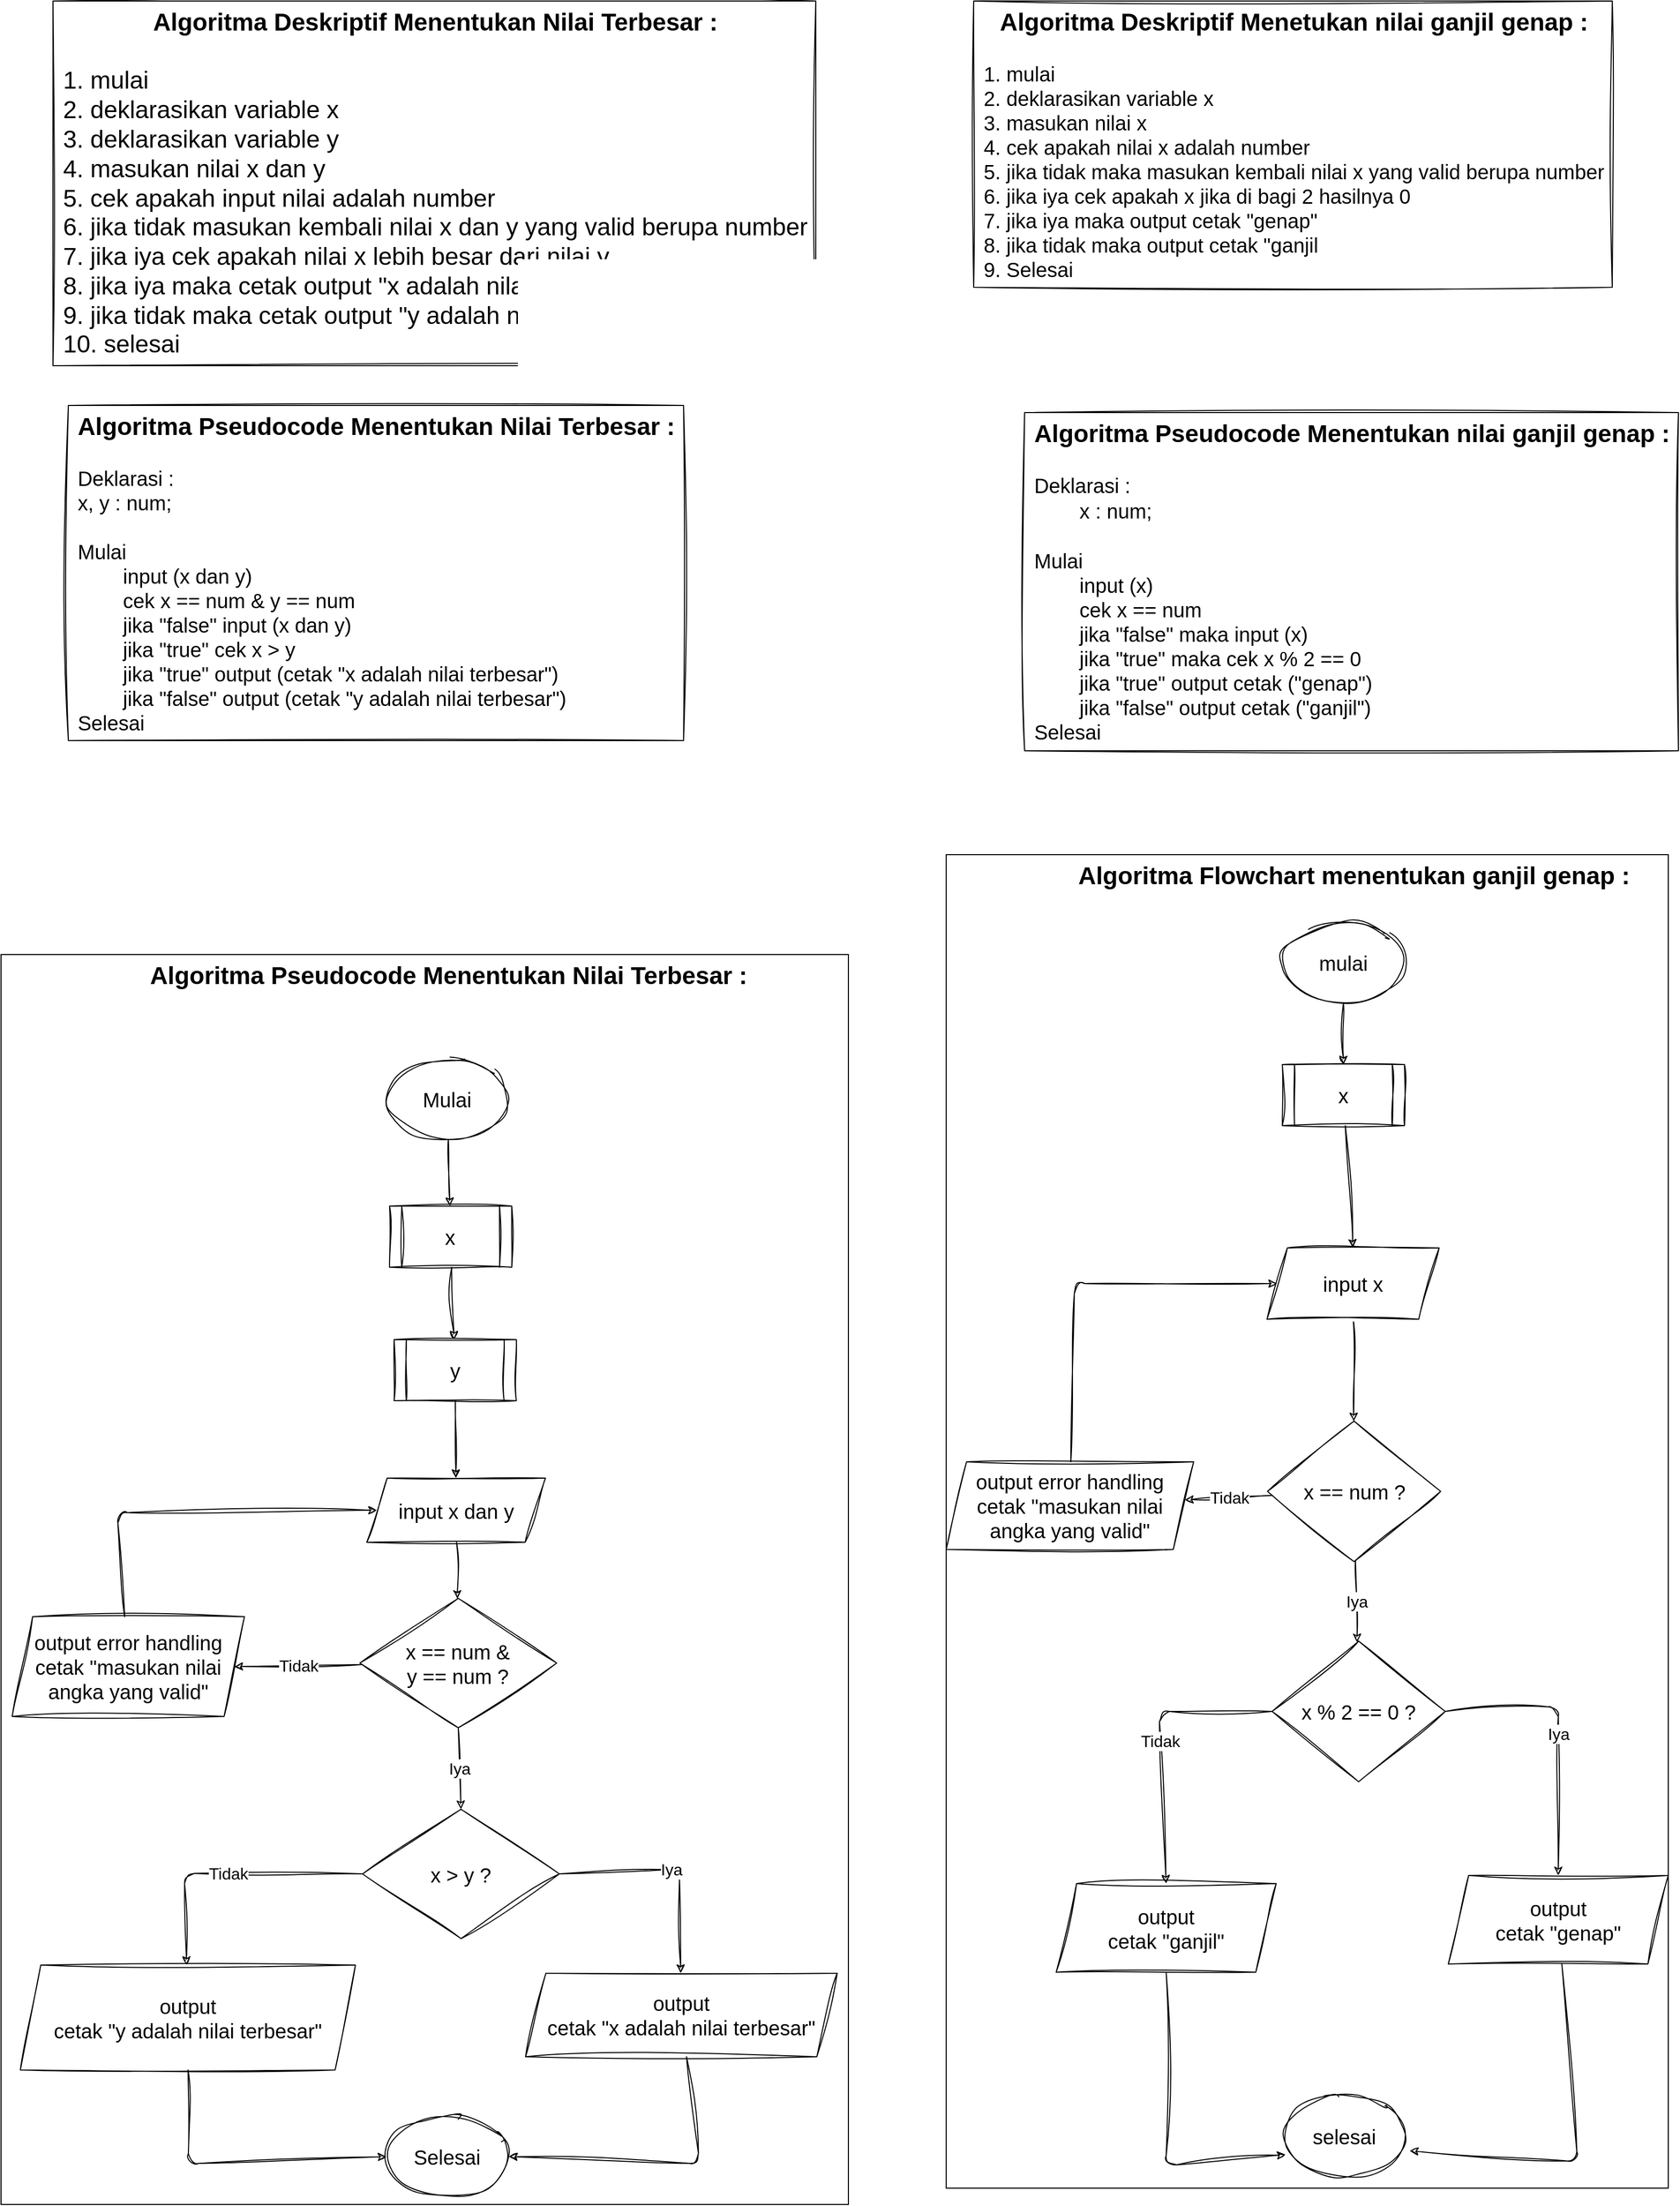<mxfile>
    <diagram id="IgUMOur1TlqYA0e4b4XV" name="page-1">
        <mxGraphModel dx="1851" dy="1227" grid="0" gridSize="10" guides="1" tooltips="1" connect="1" arrows="1" fold="1" page="1" pageScale="1" pageWidth="850" pageHeight="1100" math="0" shadow="0">
            <root>
                <mxCell id="0"/>
                <mxCell id="1" parent="0"/>
                <mxCell id="Iu7elVV2P66PyxeBPG_O-1" value="&lt;font style=&quot;font-size: 24px;&quot; face=&quot;Helvetica&quot;&gt;&lt;b&gt;Algoritma Deskriptif Menentukan Nilai Terbesar :&lt;br&gt;&lt;/b&gt;&lt;br&gt;&lt;div style=&quot;text-align: left;&quot;&gt;1. mulai&lt;/div&gt;&lt;div style=&quot;text-align: left;&quot;&gt;2. deklarasikan variable x&lt;/div&gt;&lt;div style=&quot;text-align: left;&quot;&gt;3. deklarasikan variable y&lt;/div&gt;&lt;div style=&quot;text-align: left;&quot;&gt;4. masukan nilai x dan y&lt;/div&gt;&lt;div style=&quot;text-align: left;&quot;&gt;5. cek apakah input nilai adalah number&lt;/div&gt;&lt;div style=&quot;text-align: left;&quot;&gt;6. jika tidak masukan kembali nilai x dan y yang valid berupa number&lt;/div&gt;&lt;div style=&quot;text-align: left;&quot;&gt;&lt;span style=&quot;background-color: initial;&quot;&gt;7. jika iya cek apakah nilai x lebih besar dari nilai y&lt;/span&gt;&lt;br&gt;&lt;/div&gt;&lt;div style=&quot;text-align: left;&quot;&gt;8. jika iya maka cetak output &quot;x adalah nilai terbesar&quot;&lt;/div&gt;&lt;div style=&quot;text-align: left;&quot;&gt;9. jika tidak maka cetak output &quot;y adalah nilai terbesar&quot;&lt;/div&gt;&lt;div style=&quot;text-align: left;&quot;&gt;10. selesai&lt;/div&gt;&lt;/font&gt;" style="text;html=1;align=center;verticalAlign=middle;resizable=0;points=[];autosize=1;strokeColor=default;fillColor=none;fontSize=20;fontFamily=Architects Daughter;sketch=1;hachureGap=4;jiggle=2;curveFitting=1;fontSource=https%3A%2F%2Ffonts.googleapis.com%2Fcss%3Ffamily%3DArchitects%2BDaughter;" parent="1" vertex="1">
                    <mxGeometry x="67" y="23" width="749" height="358" as="geometry"/>
                </mxCell>
                <mxCell id="Iu7elVV2P66PyxeBPG_O-2" value="&lt;b style=&quot;font-size: 24px;&quot;&gt;Algoritma Pseudocode Menentukan Nilai Terbesar :&lt;br&gt;&lt;/b&gt;&lt;br&gt;&lt;div style=&quot;text-align: left;&quot;&gt;Deklarasi :&lt;br style=&quot;border-color: var(--border-color);&quot;&gt;&lt;span style=&quot;border-color: var(--border-color);&quot;&gt;&#9;&lt;/span&gt;x, y : num;&lt;br style=&quot;border-color: var(--border-color);&quot;&gt;&lt;br style=&quot;border-color: var(--border-color);&quot;&gt;Mulai&lt;br style=&quot;border-color: var(--border-color);&quot;&gt;&lt;span style=&quot;border-color: var(--border-color);&quot;&gt;&#9;&lt;/span&gt;&lt;span style=&quot;white-space: pre;&quot;&gt;&#9;&lt;/span&gt;input (x dan y)&lt;br style=&quot;border-color: var(--border-color);&quot;&gt;&lt;span style=&quot;border-color: var(--border-color);&quot;&gt;&#9;&lt;/span&gt;&lt;span style=&quot;white-space: pre;&quot;&gt;&#9;&lt;/span&gt;cek x == num &amp;amp; y == num&lt;br style=&quot;border-color: var(--border-color);&quot;&gt;&lt;span style=&quot;white-space: pre;&quot;&gt;&#9;&lt;/span&gt;jika &quot;false&quot; input (x dan y)&lt;br style=&quot;border-color: var(--border-color);&quot;&gt;&lt;span style=&quot;white-space: pre;&quot;&gt;&#9;&lt;/span&gt;jika &quot;true&quot; cek x &amp;gt; y&lt;br style=&quot;border-color: var(--border-color);&quot;&gt;&lt;span style=&quot;border-color: var(--border-color);&quot;&gt;&lt;/span&gt;&lt;span style=&quot;white-space: pre;&quot;&gt;&#9;&lt;/span&gt;jika &quot;true&quot; output (cetak &quot;x adalah nilai terbesar&quot;)&lt;br style=&quot;border-color: var(--border-color);&quot;&gt;&lt;span style=&quot;border-color: var(--border-color);&quot;&gt;&lt;/span&gt;&lt;span style=&quot;white-space: pre;&quot;&gt;&#9;&lt;/span&gt;jika &quot;false&quot; output (cetak &quot;y adalah nilai terbesar&quot;)&lt;br style=&quot;border-color: var(--border-color);&quot;&gt;Selesai&lt;br&gt;&lt;/div&gt;" style="text;html=1;align=center;verticalAlign=middle;resizable=0;points=[];autosize=1;strokeColor=default;fillColor=none;fontSize=20;fontFamily=Helvetica;sketch=1;hachureGap=4;jiggle=2;curveFitting=1;fontSource=https%3A%2F%2Ffonts.googleapis.com%2Fcss%3Ffamily%3DArchitects%2BDaughter;" parent="1" vertex="1">
                    <mxGeometry x="82.13" y="420" width="604" height="329" as="geometry"/>
                </mxCell>
                <mxCell id="KxriSq-2_5h9siK2SVVC-1" value="&lt;font style=&quot;border-color: var(--border-color); font-family: Helvetica; font-size: 24px;&quot;&gt;&lt;b&gt;Algoritma Deskriptif Menetukan nilai ganjil genap :&lt;br style=&quot;border-color: var(--border-color);&quot;&gt;&lt;/b&gt;&lt;/font&gt;&lt;br style=&quot;border-color: var(--border-color); font-family: Helvetica;&quot;&gt;&lt;div style=&quot;border-color: var(--border-color); font-family: Helvetica; text-align: left;&quot;&gt;1. mulai&lt;/div&gt;&lt;div style=&quot;border-color: var(--border-color); font-family: Helvetica; text-align: left;&quot;&gt;2. deklarasikan variable x&lt;/div&gt;&lt;div style=&quot;border-color: var(--border-color); font-family: Helvetica; text-align: left;&quot;&gt;3. masukan nilai x&lt;/div&gt;&lt;div style=&quot;border-color: var(--border-color); font-family: Helvetica; text-align: left;&quot;&gt;4. cek apakah nilai x adalah number&lt;/div&gt;&lt;div style=&quot;border-color: var(--border-color); font-family: Helvetica; text-align: left;&quot;&gt;5. jika tidak maka masukan kembali nilai x yang valid berupa number&lt;/div&gt;&lt;div style=&quot;border-color: var(--border-color); font-family: Helvetica; text-align: left;&quot;&gt;6. jika iya cek apakah x jika di bagi 2 hasilnya 0&lt;/div&gt;&lt;div style=&quot;border-color: var(--border-color); font-family: Helvetica; text-align: left;&quot;&gt;7. jika iya maka output cetak &quot;genap&quot;&lt;/div&gt;&lt;div style=&quot;border-color: var(--border-color); font-family: Helvetica; text-align: left;&quot;&gt;8. jika tidak maka output cetak &quot;ganjil&lt;/div&gt;&lt;div style=&quot;border-color: var(--border-color); font-family: Helvetica; text-align: left;&quot;&gt;9. Selesai&lt;/div&gt;" style="text;html=1;align=center;verticalAlign=middle;resizable=0;points=[];autosize=1;strokeColor=default;fillColor=none;fontSize=20;fontFamily=Architects Daughter;sketch=1;hachureGap=4;jiggle=2;curveFitting=1;fontSource=https%3A%2F%2Ffonts.googleapis.com%2Fcss%3Ffamily%3DArchitects%2BDaughter;" parent="1" vertex="1">
                    <mxGeometry x="971" y="23" width="627" height="281" as="geometry"/>
                </mxCell>
                <mxCell id="_5mfeIYPOjXKl39lDaHY-1" value="&lt;b style=&quot;border-color: var(--border-color); font-family: Helvetica; text-align: left; font-size: 24px;&quot;&gt;Algoritma Pseudocode Menentukan nilai ganjil genap :&lt;br style=&quot;border-color: var(--border-color);&quot;&gt;&lt;/b&gt;&lt;br style=&quot;border-color: var(--border-color); font-family: Helvetica; text-align: left;&quot;&gt;&lt;div style=&quot;text-align: left;&quot;&gt;&lt;span style=&quot;font-family: Helvetica; background-color: initial;&quot;&gt;Deklarasi :&lt;/span&gt;&lt;/div&gt;&lt;span style=&quot;border-color: var(--border-color); font-family: Helvetica;&quot;&gt;&lt;div style=&quot;text-align: left;&quot;&gt;&lt;span style=&quot;background-color: initial;&quot;&gt;&lt;span style=&quot;white-space: pre;&quot;&gt;&#9;&lt;/span&gt;x : num;&lt;/span&gt;&lt;/div&gt;&#9;&lt;/span&gt;&lt;div style=&quot;text-align: left;&quot;&gt;&lt;font face=&quot;Helvetica&quot;&gt;&lt;br&gt;&lt;/font&gt;&lt;/div&gt;&lt;span style=&quot;font-family: Helvetica;&quot;&gt;&lt;div style=&quot;text-align: left;&quot;&gt;&lt;span style=&quot;background-color: initial;&quot;&gt;Mulai&lt;/span&gt;&lt;/div&gt;&lt;/span&gt;&lt;span style=&quot;border-color: var(--border-color); font-family: Helvetica;&quot;&gt;&lt;div style=&quot;text-align: left;&quot;&gt;&lt;span style=&quot;background-color: initial;&quot;&gt;&lt;span style=&quot;white-space: pre;&quot;&gt;&#9;&lt;/span&gt;input (x)&lt;/span&gt;&lt;/div&gt;&#9;&lt;/span&gt;&lt;span style=&quot;border-color: var(--border-color); font-family: Helvetica;&quot;&gt;&lt;div style=&quot;text-align: left;&quot;&gt;&lt;span style=&quot;background-color: initial;&quot;&gt;&lt;span style=&quot;white-space: pre;&quot;&gt;&#9;&lt;/span&gt;cek x == num&lt;/span&gt;&lt;/div&gt;&#9;&lt;/span&gt;&lt;span style=&quot;border-color: var(--border-color); font-family: Helvetica;&quot;&gt;&lt;div style=&quot;text-align: left;&quot;&gt;&lt;span style=&quot;background-color: initial;&quot;&gt;&lt;span style=&quot;white-space: pre;&quot;&gt;&#9;&lt;/span&gt;jika &quot;false&quot; maka input (x)&lt;/span&gt;&lt;/div&gt;&#9;&lt;/span&gt;&lt;span style=&quot;border-color: var(--border-color); font-family: Helvetica;&quot;&gt;&lt;div style=&quot;text-align: left;&quot;&gt;&lt;span style=&quot;background-color: initial;&quot;&gt;&lt;span style=&quot;white-space: pre;&quot;&gt;&#9;&lt;/span&gt;jika &quot;true&quot; maka cek x % 2 == 0&lt;/span&gt;&lt;/div&gt;&#9;&lt;/span&gt;&lt;span style=&quot;border-color: var(--border-color); font-family: Helvetica;&quot;&gt;&lt;div style=&quot;text-align: left;&quot;&gt;&lt;span style=&quot;background-color: initial;&quot;&gt;&lt;span style=&quot;white-space: pre;&quot;&gt;&#9;&lt;/span&gt;jika &quot;true&quot; output cetak (&quot;genap&quot;)&lt;/span&gt;&lt;/div&gt;&#9;&lt;/span&gt;&lt;span style=&quot;border-color: var(--border-color); font-family: Helvetica;&quot;&gt;&lt;div style=&quot;text-align: left;&quot;&gt;&lt;span style=&quot;background-color: initial;&quot;&gt;&lt;span style=&quot;white-space: pre;&quot;&gt;&#9;&lt;/span&gt;jika &quot;false&quot; output cetak (&quot;ganjil&quot;)&lt;/span&gt;&lt;/div&gt;&#9;&lt;/span&gt;&lt;span style=&quot;font-family: Helvetica;&quot;&gt;&lt;div style=&quot;text-align: left;&quot;&gt;&lt;span style=&quot;background-color: initial;&quot;&gt;Selesai&lt;/span&gt;&lt;/div&gt;&lt;/span&gt;" style="text;html=1;align=center;verticalAlign=middle;resizable=0;points=[];autosize=1;strokeColor=default;fillColor=none;fontSize=20;fontFamily=Architects Daughter;sketch=1;hachureGap=4;jiggle=2;curveFitting=1;fontSource=https%3A%2F%2Ffonts.googleapis.com%2Fcss%3Ffamily%3DArchitects%2BDaughter;" parent="1" vertex="1">
                    <mxGeometry x="1021" y="427" width="642" height="332" as="geometry"/>
                </mxCell>
                <mxCell id="2" value="" style="group;strokeColor=default;" vertex="1" connectable="0" parent="1">
                    <mxGeometry x="16" y="959" width="832" height="1227" as="geometry"/>
                </mxCell>
                <mxCell id="Iu7elVV2P66PyxeBPG_O-5" value="&lt;b&gt;&lt;font style=&quot;font-size: 24px;&quot;&gt;Algoritma Pseudocode Menentukan Nilai Terbesar :&lt;/font&gt;&lt;/b&gt;" style="text;html=1;align=center;verticalAlign=middle;resizable=0;points=[];autosize=1;strokeColor=none;fillColor=none;fontSize=20;fontFamily=Helvetica;sketch=1;hachureGap=4;jiggle=2;curveFitting=1;fontSource=https%3A%2F%2Ffonts.googleapis.com%2Fcss%3Ffamily%3DArchitects%2BDaughter;" parent="2" vertex="1">
                    <mxGeometry x="136.96" width="604" height="41" as="geometry"/>
                </mxCell>
                <mxCell id="Iu7elVV2P66PyxeBPG_O-6" value="Mulai" style="ellipse;whiteSpace=wrap;html=1;sketch=1;hachureGap=4;jiggle=2;curveFitting=1;fontFamily=Helvetica;fontSize=20;" parent="2" vertex="1">
                    <mxGeometry x="378.46" y="102" width="120" height="80" as="geometry"/>
                </mxCell>
                <mxCell id="Iu7elVV2P66PyxeBPG_O-7" value="x" style="shape=process;whiteSpace=wrap;html=1;backgroundOutline=1;sketch=1;hachureGap=4;jiggle=2;curveFitting=1;fontFamily=Helvetica;fontSize=20;" parent="2" vertex="1">
                    <mxGeometry x="381.46" y="247" width="120" height="60" as="geometry"/>
                </mxCell>
                <mxCell id="Iu7elVV2P66PyxeBPG_O-8" value="" style="edgeStyle=none;sketch=1;hachureGap=4;jiggle=2;curveFitting=1;html=1;fontFamily=Helvetica;fontSize=16;" parent="2" source="Iu7elVV2P66PyxeBPG_O-6" target="Iu7elVV2P66PyxeBPG_O-7" edge="1">
                    <mxGeometry relative="1" as="geometry"/>
                </mxCell>
                <mxCell id="Iu7elVV2P66PyxeBPG_O-9" value="y" style="shape=process;whiteSpace=wrap;html=1;backgroundOutline=1;sketch=1;hachureGap=4;jiggle=2;curveFitting=1;fontFamily=Helvetica;fontSize=20;" parent="2" vertex="1">
                    <mxGeometry x="385.96" y="378" width="120" height="60" as="geometry"/>
                </mxCell>
                <mxCell id="Iu7elVV2P66PyxeBPG_O-10" value="" style="edgeStyle=none;sketch=1;hachureGap=4;jiggle=2;curveFitting=1;html=1;fontFamily=Helvetica;fontSize=16;" parent="2" source="Iu7elVV2P66PyxeBPG_O-7" target="Iu7elVV2P66PyxeBPG_O-9" edge="1">
                    <mxGeometry relative="1" as="geometry"/>
                </mxCell>
                <mxCell id="Iu7elVV2P66PyxeBPG_O-11" value="input x dan y" style="shape=parallelogram;perimeter=parallelogramPerimeter;whiteSpace=wrap;html=1;fixedSize=1;sketch=1;hachureGap=4;jiggle=2;curveFitting=1;fontFamily=Helvetica;fontSize=20;" parent="2" vertex="1">
                    <mxGeometry x="359.09" y="514" width="175.5" height="63" as="geometry"/>
                </mxCell>
                <mxCell id="Iu7elVV2P66PyxeBPG_O-12" value="" style="edgeStyle=none;sketch=1;hachureGap=4;jiggle=2;curveFitting=1;html=1;fontFamily=Helvetica;fontSize=16;" parent="2" source="Iu7elVV2P66PyxeBPG_O-9" target="Iu7elVV2P66PyxeBPG_O-11" edge="1">
                    <mxGeometry relative="1" as="geometry"/>
                </mxCell>
                <mxCell id="Iu7elVV2P66PyxeBPG_O-13" value="x == num &amp;amp;&lt;br&gt;y == num ?" style="rhombus;whiteSpace=wrap;html=1;sketch=1;hachureGap=4;jiggle=2;curveFitting=1;fontFamily=Helvetica;fontSize=20;" parent="2" vertex="1">
                    <mxGeometry x="352.33" y="632" width="193.25" height="127" as="geometry"/>
                </mxCell>
                <mxCell id="Iu7elVV2P66PyxeBPG_O-14" value="" style="edgeStyle=none;sketch=1;hachureGap=4;jiggle=2;curveFitting=1;html=1;fontFamily=Helvetica;fontSize=16;" parent="2" source="Iu7elVV2P66PyxeBPG_O-11" target="Iu7elVV2P66PyxeBPG_O-13" edge="1">
                    <mxGeometry relative="1" as="geometry"/>
                </mxCell>
                <mxCell id="Iu7elVV2P66PyxeBPG_O-15" value="x &amp;gt; y ?" style="rhombus;whiteSpace=wrap;html=1;sketch=1;hachureGap=4;jiggle=2;curveFitting=1;fontFamily=Helvetica;fontSize=20;" parent="2" vertex="1">
                    <mxGeometry x="355" y="839" width="193.25" height="127" as="geometry"/>
                </mxCell>
                <mxCell id="Iu7elVV2P66PyxeBPG_O-23" value="Iya" style="edgeStyle=none;sketch=1;hachureGap=4;jiggle=2;curveFitting=1;html=1;exitX=0.5;exitY=1;exitDx=0;exitDy=0;entryX=0.5;entryY=0;entryDx=0;entryDy=0;fontFamily=Helvetica;fontSize=16;" parent="2" source="Iu7elVV2P66PyxeBPG_O-13" target="Iu7elVV2P66PyxeBPG_O-15" edge="1">
                    <mxGeometry relative="1" as="geometry">
                        <Array as="points"/>
                    </mxGeometry>
                </mxCell>
                <mxCell id="Iu7elVV2P66PyxeBPG_O-16" value="output&lt;br&gt;cetak &quot;y adalah nilai terbesar&quot;" style="shape=parallelogram;perimeter=parallelogramPerimeter;whiteSpace=wrap;html=1;fixedSize=1;sketch=1;hachureGap=4;jiggle=2;curveFitting=1;fontFamily=Helvetica;fontSize=20;" parent="2" vertex="1">
                    <mxGeometry x="19" y="992" width="329" height="103" as="geometry"/>
                </mxCell>
                <mxCell id="Iu7elVV2P66PyxeBPG_O-17" value="Tidak" style="edgeStyle=none;sketch=1;hachureGap=4;jiggle=2;curveFitting=1;html=1;fontFamily=Helvetica;fontSize=16;exitX=0;exitY=0.5;exitDx=0;exitDy=0;" parent="2" source="Iu7elVV2P66PyxeBPG_O-15" target="Iu7elVV2P66PyxeBPG_O-16" edge="1">
                    <mxGeometry relative="1" as="geometry">
                        <Array as="points">
                            <mxPoint x="180" y="902"/>
                        </Array>
                    </mxGeometry>
                </mxCell>
                <mxCell id="Iu7elVV2P66PyxeBPG_O-18" value="output&lt;br&gt;cetak &quot;x adalah nilai terbesar&quot;" style="shape=parallelogram;perimeter=parallelogramPerimeter;whiteSpace=wrap;html=1;fixedSize=1;sketch=1;hachureGap=4;jiggle=2;curveFitting=1;fontFamily=Helvetica;fontSize=20;" parent="2" vertex="1">
                    <mxGeometry x="515" y="1000" width="306" height="82" as="geometry"/>
                </mxCell>
                <mxCell id="Iu7elVV2P66PyxeBPG_O-19" value="Iya" style="edgeStyle=none;sketch=1;hachureGap=4;jiggle=2;curveFitting=1;html=1;fontFamily=Helvetica;fontSize=16;exitX=1;exitY=0.5;exitDx=0;exitDy=0;" parent="2" source="Iu7elVV2P66PyxeBPG_O-15" target="Iu7elVV2P66PyxeBPG_O-18" edge="1">
                    <mxGeometry relative="1" as="geometry">
                        <Array as="points">
                            <mxPoint x="666" y="898"/>
                        </Array>
                    </mxGeometry>
                </mxCell>
                <mxCell id="Iu7elVV2P66PyxeBPG_O-20" value="Selesai" style="ellipse;whiteSpace=wrap;html=1;sketch=1;hachureGap=4;jiggle=2;curveFitting=1;fontFamily=Helvetica;fontSize=20;" parent="2" vertex="1">
                    <mxGeometry x="378.46" y="1140" width="120" height="80" as="geometry"/>
                </mxCell>
                <mxCell id="Iu7elVV2P66PyxeBPG_O-21" style="edgeStyle=none;sketch=1;hachureGap=4;jiggle=2;curveFitting=1;html=1;fontFamily=Helvetica;fontSize=16;entryX=0;entryY=0.5;entryDx=0;entryDy=0;" parent="2" source="Iu7elVV2P66PyxeBPG_O-16" target="Iu7elVV2P66PyxeBPG_O-20" edge="1">
                    <mxGeometry relative="1" as="geometry">
                        <Array as="points">
                            <mxPoint x="184" y="1187"/>
                        </Array>
                    </mxGeometry>
                </mxCell>
                <mxCell id="Iu7elVV2P66PyxeBPG_O-22" style="edgeStyle=none;sketch=1;hachureGap=4;jiggle=2;curveFitting=1;html=1;entryX=1;entryY=0.5;entryDx=0;entryDy=0;fontFamily=Helvetica;fontSize=16;" parent="2" source="Iu7elVV2P66PyxeBPG_O-18" target="Iu7elVV2P66PyxeBPG_O-20" edge="1">
                    <mxGeometry relative="1" as="geometry">
                        <Array as="points">
                            <mxPoint x="686" y="1187"/>
                        </Array>
                    </mxGeometry>
                </mxCell>
                <mxCell id="Iu7elVV2P66PyxeBPG_O-26" style="edgeStyle=none;sketch=1;hachureGap=4;jiggle=2;curveFitting=1;html=1;entryX=0;entryY=0.5;entryDx=0;entryDy=0;fontFamily=Helvetica;fontSize=16;" parent="2" source="Iu7elVV2P66PyxeBPG_O-24" target="Iu7elVV2P66PyxeBPG_O-11" edge="1">
                    <mxGeometry relative="1" as="geometry">
                        <Array as="points">
                            <mxPoint x="114" y="548"/>
                        </Array>
                    </mxGeometry>
                </mxCell>
                <mxCell id="Iu7elVV2P66PyxeBPG_O-24" value="output error handling&lt;br&gt;cetak &quot;masukan nilai angka yang valid&quot;" style="shape=parallelogram;perimeter=parallelogramPerimeter;whiteSpace=wrap;html=1;fixedSize=1;sketch=1;hachureGap=4;jiggle=2;curveFitting=1;fontFamily=Helvetica;fontSize=20;" parent="2" vertex="1">
                    <mxGeometry x="11" y="650" width="228" height="98" as="geometry"/>
                </mxCell>
                <mxCell id="Iu7elVV2P66PyxeBPG_O-25" value="Tidak" style="edgeStyle=none;sketch=1;hachureGap=4;jiggle=2;curveFitting=1;html=1;fontFamily=Helvetica;fontSize=16;entryX=1;entryY=0.5;entryDx=0;entryDy=0;" parent="2" source="Iu7elVV2P66PyxeBPG_O-13" target="Iu7elVV2P66PyxeBPG_O-24" edge="1">
                    <mxGeometry relative="1" as="geometry">
                        <mxPoint x="294.996" y="699.371" as="targetPoint"/>
                    </mxGeometry>
                </mxCell>
                <mxCell id="4" value="" style="group;strokeColor=default;" vertex="1" connectable="0" parent="1">
                    <mxGeometry x="944" y="861" width="709" height="1309" as="geometry"/>
                </mxCell>
                <mxCell id="Uwi-GKpS9V9aAOqQGrbS-2" value="&lt;b&gt;&lt;font style=&quot;font-size: 24px;&quot;&gt;Algoritma Flowchart menentukan ganjil genap :&lt;/font&gt;&lt;/b&gt;" style="text;html=1;align=center;verticalAlign=middle;resizable=0;points=[];autosize=1;strokeColor=none;fillColor=none;fontSize=20;fontFamily=Helvetica;sketch=1;hachureGap=4;jiggle=2;curveFitting=1;fontSource=https%3A%2F%2Ffonts.googleapis.com%2Fcss%3Ffamily%3DArchitects%2BDaughter;" parent="4" vertex="1">
                    <mxGeometry x="120" width="559" height="41" as="geometry"/>
                </mxCell>
                <mxCell id="Uwi-GKpS9V9aAOqQGrbS-4" value="mulai" style="ellipse;whiteSpace=wrap;html=1;sketch=1;hachureGap=4;jiggle=2;curveFitting=1;fontFamily=Helvetica;fontSize=20;" parent="4" vertex="1">
                    <mxGeometry x="330" y="66" width="120" height="80" as="geometry"/>
                </mxCell>
                <mxCell id="Uwi-GKpS9V9aAOqQGrbS-6" value="x" style="shape=process;whiteSpace=wrap;html=1;backgroundOutline=1;sketch=1;hachureGap=4;jiggle=2;curveFitting=1;fontFamily=Helvetica;fontSize=20;" parent="4" vertex="1">
                    <mxGeometry x="330" y="206" width="120" height="60" as="geometry"/>
                </mxCell>
                <mxCell id="Uwi-GKpS9V9aAOqQGrbS-3" value="" style="edgeStyle=none;sketch=1;hachureGap=4;jiggle=2;curveFitting=1;html=1;fontFamily=Helvetica;fontSize=16;" parent="4" source="Uwi-GKpS9V9aAOqQGrbS-4" target="Uwi-GKpS9V9aAOqQGrbS-6" edge="1">
                    <mxGeometry relative="1" as="geometry"/>
                </mxCell>
                <mxCell id="Uwi-GKpS9V9aAOqQGrbS-9" value="x == num ?" style="rhombus;whiteSpace=wrap;html=1;sketch=1;hachureGap=4;jiggle=2;curveFitting=1;fontFamily=Helvetica;fontSize=20;" parent="4" vertex="1">
                    <mxGeometry x="315.5" y="556" width="170" height="138" as="geometry"/>
                </mxCell>
                <mxCell id="Uwi-GKpS9V9aAOqQGrbS-11" value="output error handling&lt;br&gt;cetak &quot;masukan nilai&lt;br&gt;angka yang valid&quot;" style="shape=parallelogram;perimeter=parallelogramPerimeter;whiteSpace=wrap;html=1;fixedSize=1;sketch=1;hachureGap=4;jiggle=2;curveFitting=1;fontFamily=Helvetica;fontSize=20;" parent="4" vertex="1">
                    <mxGeometry y="596" width="243" height="86" as="geometry"/>
                </mxCell>
                <mxCell id="Uwi-GKpS9V9aAOqQGrbS-8" value="Tidak" style="edgeStyle=none;sketch=1;hachureGap=4;jiggle=2;curveFitting=1;html=1;fontFamily=Helvetica;fontSize=16;" parent="4" source="Uwi-GKpS9V9aAOqQGrbS-9" target="Uwi-GKpS9V9aAOqQGrbS-11" edge="1">
                    <mxGeometry relative="1" as="geometry"/>
                </mxCell>
                <mxCell id="Uwi-GKpS9V9aAOqQGrbS-14" value="x % 2 == 0 ?" style="rhombus;whiteSpace=wrap;html=1;sketch=1;hachureGap=4;jiggle=2;curveFitting=1;fontFamily=Helvetica;fontSize=20;" parent="4" vertex="1">
                    <mxGeometry x="320" y="772" width="170" height="138" as="geometry"/>
                </mxCell>
                <mxCell id="Uwi-GKpS9V9aAOqQGrbS-7" value="Iya" style="edgeStyle=none;sketch=1;hachureGap=4;jiggle=2;curveFitting=1;html=1;fontFamily=Helvetica;fontSize=16;" parent="4" source="Uwi-GKpS9V9aAOqQGrbS-9" target="Uwi-GKpS9V9aAOqQGrbS-14" edge="1">
                    <mxGeometry relative="1" as="geometry"/>
                </mxCell>
                <mxCell id="Uwi-GKpS9V9aAOqQGrbS-16" value="output&lt;br&gt;cetak &quot;genap&quot;" style="shape=parallelogram;perimeter=parallelogramPerimeter;whiteSpace=wrap;html=1;fixedSize=1;sketch=1;hachureGap=4;jiggle=2;curveFitting=1;fontFamily=Helvetica;fontSize=20;" parent="4" vertex="1">
                    <mxGeometry x="493" y="1002" width="216" height="87" as="geometry"/>
                </mxCell>
                <mxCell id="Uwi-GKpS9V9aAOqQGrbS-12" value="Iya" style="edgeStyle=none;sketch=1;hachureGap=4;jiggle=2;curveFitting=1;html=1;fontFamily=Helvetica;fontSize=16;exitX=1;exitY=0.5;exitDx=0;exitDy=0;entryX=0.5;entryY=0;entryDx=0;entryDy=0;" parent="4" source="Uwi-GKpS9V9aAOqQGrbS-14" target="Uwi-GKpS9V9aAOqQGrbS-16" edge="1">
                    <mxGeometry relative="1" as="geometry">
                        <Array as="points">
                            <mxPoint x="601" y="836"/>
                        </Array>
                    </mxGeometry>
                </mxCell>
                <mxCell id="Uwi-GKpS9V9aAOqQGrbS-18" value="output&lt;br&gt;cetak &quot;ganjil&quot;" style="shape=parallelogram;perimeter=parallelogramPerimeter;whiteSpace=wrap;html=1;fixedSize=1;sketch=1;hachureGap=4;jiggle=2;curveFitting=1;fontFamily=Helvetica;fontSize=20;" parent="4" vertex="1">
                    <mxGeometry x="108" y="1010" width="216" height="87" as="geometry"/>
                </mxCell>
                <mxCell id="Uwi-GKpS9V9aAOqQGrbS-13" value="Tidak" style="edgeStyle=none;sketch=1;hachureGap=4;jiggle=2;curveFitting=1;html=1;exitX=0;exitY=0.5;exitDx=0;exitDy=0;entryX=0.5;entryY=0;entryDx=0;entryDy=0;fontFamily=Helvetica;fontSize=16;" parent="4" source="Uwi-GKpS9V9aAOqQGrbS-14" target="Uwi-GKpS9V9aAOqQGrbS-18" edge="1">
                    <mxGeometry relative="1" as="geometry">
                        <Array as="points">
                            <mxPoint x="209" y="841"/>
                        </Array>
                    </mxGeometry>
                </mxCell>
                <mxCell id="Uwi-GKpS9V9aAOqQGrbS-19" value="selesai" style="ellipse;whiteSpace=wrap;html=1;sketch=1;hachureGap=4;jiggle=2;curveFitting=1;fontFamily=Helvetica;fontSize=20;" parent="4" vertex="1">
                    <mxGeometry x="331" y="1218" width="120" height="80" as="geometry"/>
                </mxCell>
                <mxCell id="Uwi-GKpS9V9aAOqQGrbS-15" style="edgeStyle=none;sketch=1;hachureGap=4;jiggle=2;curveFitting=1;html=1;entryX=1.034;entryY=0.68;entryDx=0;entryDy=0;entryPerimeter=0;fontFamily=Helvetica;fontSize=16;" parent="4" source="Uwi-GKpS9V9aAOqQGrbS-16" target="Uwi-GKpS9V9aAOqQGrbS-19" edge="1">
                    <mxGeometry relative="1" as="geometry">
                        <Array as="points">
                            <mxPoint x="620" y="1283"/>
                        </Array>
                    </mxGeometry>
                </mxCell>
                <mxCell id="Uwi-GKpS9V9aAOqQGrbS-17" style="edgeStyle=none;sketch=1;hachureGap=4;jiggle=2;curveFitting=1;html=1;entryX=0.019;entryY=0.726;entryDx=0;entryDy=0;entryPerimeter=0;fontFamily=Helvetica;fontSize=16;" parent="4" source="Uwi-GKpS9V9aAOqQGrbS-18" target="Uwi-GKpS9V9aAOqQGrbS-19" edge="1">
                    <mxGeometry relative="1" as="geometry">
                        <Array as="points">
                            <mxPoint x="216" y="1287"/>
                        </Array>
                    </mxGeometry>
                </mxCell>
                <mxCell id="Uwi-GKpS9V9aAOqQGrbS-20" value="" style="edgeStyle=none;sketch=1;hachureGap=4;jiggle=2;curveFitting=1;html=1;fontFamily=Helvetica;fontSize=16;" parent="4" source="Uwi-GKpS9V9aAOqQGrbS-21" target="Uwi-GKpS9V9aAOqQGrbS-9" edge="1">
                    <mxGeometry relative="1" as="geometry"/>
                </mxCell>
                <mxCell id="Uwi-GKpS9V9aAOqQGrbS-21" value="input x" style="shape=parallelogram;perimeter=parallelogramPerimeter;whiteSpace=wrap;html=1;fixedSize=1;sketch=1;hachureGap=4;jiggle=2;curveFitting=1;fontFamily=Helvetica;fontSize=20;" parent="4" vertex="1">
                    <mxGeometry x="315" y="386" width="169" height="70" as="geometry"/>
                </mxCell>
                <mxCell id="Uwi-GKpS9V9aAOqQGrbS-5" style="edgeStyle=none;sketch=1;hachureGap=4;jiggle=2;curveFitting=1;html=1;entryX=0.5;entryY=0;entryDx=0;entryDy=0;fontFamily=Helvetica;fontSize=16;" parent="4" source="Uwi-GKpS9V9aAOqQGrbS-6" target="Uwi-GKpS9V9aAOqQGrbS-21" edge="1">
                    <mxGeometry relative="1" as="geometry"/>
                </mxCell>
                <mxCell id="Uwi-GKpS9V9aAOqQGrbS-10" style="edgeStyle=none;sketch=1;hachureGap=4;jiggle=2;curveFitting=1;html=1;entryX=0;entryY=0.5;entryDx=0;entryDy=0;fontFamily=Helvetica;fontSize=16;" parent="4" source="Uwi-GKpS9V9aAOqQGrbS-11" target="Uwi-GKpS9V9aAOqQGrbS-21" edge="1">
                    <mxGeometry relative="1" as="geometry">
                        <Array as="points">
                            <mxPoint x="126" y="421"/>
                        </Array>
                    </mxGeometry>
                </mxCell>
            </root>
        </mxGraphModel>
    </diagram>
</mxfile>